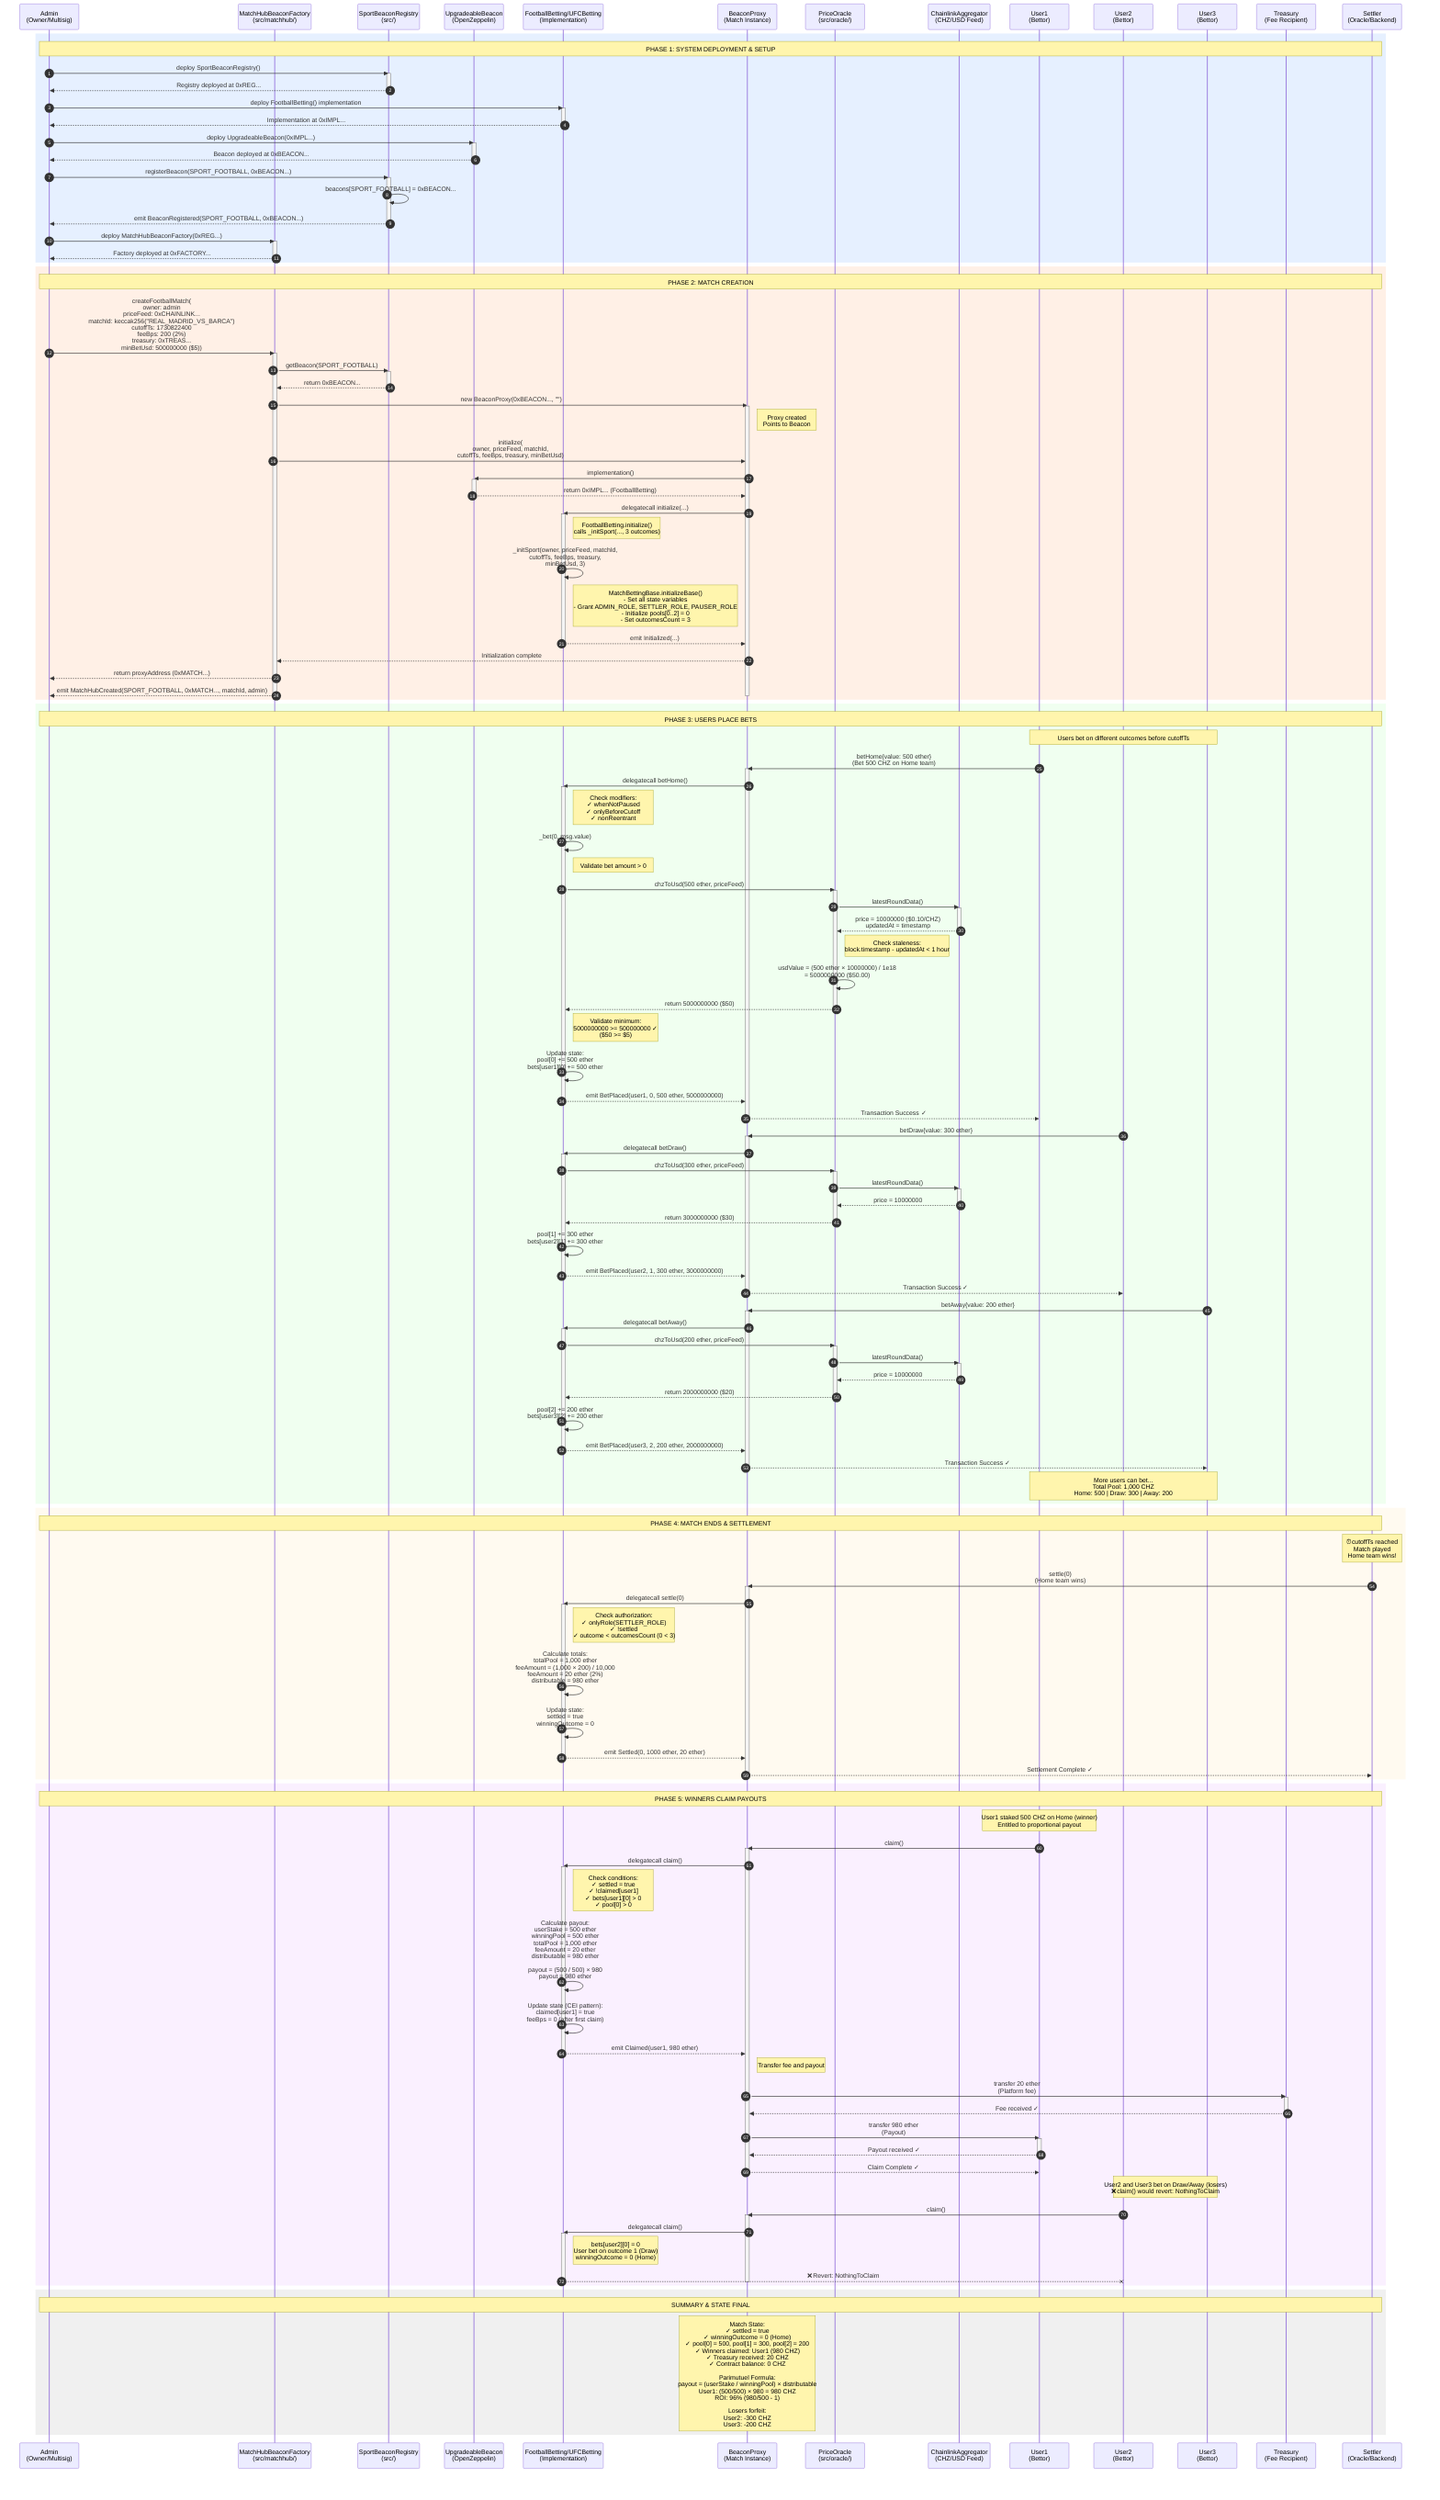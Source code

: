 %% ARCHITECTURE.mmd
%% Complete Betting System Flow - Sequence Diagram
%% Shows full lifecycle: Deployment → Match Creation → Betting → Settlement → Claims
%% Generated: 2025-10-31

sequenceDiagram
    autonumber
    
    participant Admin as Admin<br/>(Owner/Multisig)
    participant Factory as MatchHubBeaconFactory<br/>(src/matchhub/)
    participant Registry as SportBeaconRegistry<br/>(src/)
    participant Beacon as UpgradeableBeacon<br/>(OpenZeppelin)
    participant Impl as FootballBetting/UFCBetting<br/>(Implementation)
    participant Proxy as BeaconProxy<br/>(Match Instance)
    participant PriceOracle as PriceOracle<br/>(src/oracle/)
    participant Chainlink as ChainlinkAggregator<br/>(CHZ/USD Feed)
    participant User1 as User1<br/>(Bettor)
    participant User2 as User2<br/>(Bettor)
    participant User3 as User3<br/>(Bettor)
    participant Treasury as Treasury<br/>(Fee Recipient)
    participant Settler as Settler<br/>(Oracle/Backend)

    rect rgb(230, 240, 255)
        Note over Admin,Settler: PHASE 1: SYSTEM DEPLOYMENT & SETUP
        
        Admin->>Registry: deploy SportBeaconRegistry()
        activate Registry
        Registry-->>Admin: Registry deployed at 0xREG...
        deactivate Registry
        
        Admin->>Impl: deploy FootballBetting() implementation
        activate Impl
        Impl-->>Admin: Implementation at 0xIMPL...
        deactivate Impl
        
        Admin->>Beacon: deploy UpgradeableBeacon(0xIMPL...)
        activate Beacon
        Beacon-->>Admin: Beacon deployed at 0xBEACON...
        deactivate Beacon
        
        Admin->>Registry: registerBeacon(SPORT_FOOTBALL, 0xBEACON...)
        activate Registry
        Registry->>Registry: beacons[SPORT_FOOTBALL] = 0xBEACON...
        Registry-->>Admin: emit BeaconRegistered(SPORT_FOOTBALL, 0xBEACON...)
        deactivate Registry
        
        Admin->>Factory: deploy MatchHubBeaconFactory(0xREG...)
        activate Factory
        Factory-->>Admin: Factory deployed at 0xFACTORY...
        deactivate Factory
    end

    rect rgb(255, 240, 230)
        Note over Admin,Settler: PHASE 2: MATCH CREATION
        
        Admin->>Factory: createFootballMatch(<br/>owner: admin<br/>priceFeed: 0xCHAINLINK...<br/>matchId: keccak256("REAL_MADRID_VS_BARCA")<br/>cutoffTs: 1730822400<br/>feeBps: 200 (2%)<br/>treasury: 0xTREAS...<br/>minBetUsd: 500000000 ($5))
        activate Factory
        
        Factory->>Registry: getBeacon(SPORT_FOOTBALL)
        activate Registry
        Registry-->>Factory: return 0xBEACON...
        deactivate Registry
        
        Factory->>Proxy: new BeaconProxy(0xBEACON..., "")
        activate Proxy
        Note right of Proxy: Proxy created<br/>Points to Beacon
        
        Factory->>Proxy: initialize(<br/>owner, priceFeed, matchId,<br/>cutoffTs, feeBps, treasury, minBetUsd)
        
        Proxy->>Beacon: implementation()
        activate Beacon
        Beacon-->>Proxy: return 0xIMPL... (FootballBetting)
        deactivate Beacon
        
        Proxy->>Impl: delegatecall initialize(...)
        activate Impl
        
        Note right of Impl: FootballBetting.initialize()<br/>calls _initSport(..., 3 outcomes)
        
        Impl->>Impl: _initSport(owner, priceFeed, matchId,<br/>cutoffTs, feeBps, treasury,<br/>minBetUsd, 3)
        
        Note right of Impl: MatchBettingBase.initializeBase()<br/>- Set all state variables<br/>- Grant ADMIN_ROLE, SETTLER_ROLE, PAUSER_ROLE<br/>- Initialize pools[0..2] = 0<br/>- Set outcomesCount = 3
        
        Impl-->>Proxy: emit Initialized(...)
        deactivate Impl
        
        Proxy-->>Factory: Initialization complete
        Factory-->>Admin: return proxyAddress (0xMATCH...)
        Factory-->>Admin: emit MatchHubCreated(SPORT_FOOTBALL, 0xMATCH..., matchId, admin)
        deactivate Factory
        deactivate Proxy
    end

    rect rgb(240, 255, 240)
        Note over Admin,Settler: PHASE 3: USERS PLACE BETS
        
        Note over User1,User3: Users bet on different outcomes before cutoffTs
        
        User1->>Proxy: betHome{value: 500 ether}<br/>(Bet 500 CHZ on Home team)
        activate Proxy
        
        Proxy->>Impl: delegatecall betHome()
        activate Impl
        
        Note right of Impl: Check modifiers:<br/>✓ whenNotPaused<br/>✓ onlyBeforeCutoff<br/>✓ nonReentrant
        
        Impl->>Impl: _bet(0, msg.value)
        
        Note right of Impl: Validate bet amount > 0
        
        Impl->>PriceOracle: chzToUsd(500 ether, priceFeed)
        activate PriceOracle
        
        PriceOracle->>Chainlink: latestRoundData()
        activate Chainlink
        Chainlink-->>PriceOracle: price = 10000000 ($0.10/CHZ)<br/>updatedAt = timestamp
        deactivate Chainlink
        
        Note right of PriceOracle: Check staleness:<br/>block.timestamp - updatedAt < 1 hour
        
        PriceOracle->>PriceOracle: usdValue = (500 ether × 10000000) / 1e18<br/>= 5000000000 ($50.00)
        
        PriceOracle-->>Impl: return 5000000000 ($50)
        deactivate PriceOracle
        
        Note right of Impl: Validate minimum:<br/>5000000000 >= 500000000 ✓<br/>($50 >= $5)
        
        Impl->>Impl: Update state:<br/>pool[0] += 500 ether<br/>bets[user1][0] += 500 ether
        
        Impl-->>Proxy: emit BetPlaced(user1, 0, 500 ether, 5000000000)
        deactivate Impl
        
        Proxy-->>User1: Transaction Success ✓
        deactivate Proxy
        
        User2->>Proxy: betDraw{value: 300 ether}
        activate Proxy
        Proxy->>Impl: delegatecall betDraw()
        activate Impl
        Impl->>PriceOracle: chzToUsd(300 ether, priceFeed)
        activate PriceOracle
        PriceOracle->>Chainlink: latestRoundData()
        activate Chainlink
        Chainlink-->>PriceOracle: price = 10000000
        deactivate Chainlink
        PriceOracle-->>Impl: return 3000000000 ($30)
        deactivate PriceOracle
        Impl->>Impl: pool[1] += 300 ether<br/>bets[user2][1] += 300 ether
        Impl-->>Proxy: emit BetPlaced(user2, 1, 300 ether, 3000000000)
        deactivate Impl
        Proxy-->>User2: Transaction Success ✓
        deactivate Proxy
        
        User3->>Proxy: betAway{value: 200 ether}
        activate Proxy
        Proxy->>Impl: delegatecall betAway()
        activate Impl
        Impl->>PriceOracle: chzToUsd(200 ether, priceFeed)
        activate PriceOracle
        PriceOracle->>Chainlink: latestRoundData()
        activate Chainlink
        Chainlink-->>PriceOracle: price = 10000000
        deactivate Chainlink
        PriceOracle-->>Impl: return 2000000000 ($20)
        deactivate PriceOracle
        Impl->>Impl: pool[2] += 200 ether<br/>bets[user3][2] += 200 ether
        Impl-->>Proxy: emit BetPlaced(user3, 2, 200 ether, 2000000000)
        deactivate Impl
        Proxy-->>User3: Transaction Success ✓
        deactivate Proxy
        
        Note over User1,User3: More users can bet...<br/>Total Pool: 1,000 CHZ<br/>Home: 500 | Draw: 300 | Away: 200
    end

    rect rgb(255, 250, 240)
        Note over Admin,Settler: PHASE 4: MATCH ENDS & SETTLEMENT
        
        Note over Settler: ⏰ cutoffTs reached<br/>Match played<br/>Home team wins!
        
        Settler->>Proxy: settle(0)<br/>(Home team wins)
        activate Proxy
        
        Proxy->>Impl: delegatecall settle(0)
        activate Impl
        
        Note right of Impl: Check authorization:<br/>✓ onlyRole(SETTLER_ROLE)<br/>✓ !settled<br/>✓ outcome < outcomesCount (0 < 3)
        
        Impl->>Impl: Calculate totals:<br/>totalPool = 1,000 ether<br/>feeAmount = (1,000 × 200) / 10,000<br/>feeAmount = 20 ether (2%)<br/>distributable = 980 ether
        
        Impl->>Impl: Update state:<br/>settled = true<br/>winningOutcome = 0
        
        Impl-->>Proxy: emit Settled(0, 1000 ether, 20 ether)
        deactivate Impl
        
        Proxy-->>Settler: Settlement Complete ✓
        deactivate Proxy
    end

    rect rgb(250, 240, 255)
        Note over Admin,Settler: PHASE 5: WINNERS CLAIM PAYOUTS
        
        Note over User1: User1 staked 500 CHZ on Home (winner)<br/>Entitled to proportional payout
        
        User1->>Proxy: claim()
        activate Proxy
        
        Proxy->>Impl: delegatecall claim()
        activate Impl
        
        Note right of Impl: Check conditions:<br/>✓ settled = true<br/>✓ !claimed[user1]<br/>✓ bets[user1][0] > 0<br/>✓ pool[0] > 0
        
        Impl->>Impl: Calculate payout:<br/>userStake = 500 ether<br/>winningPool = 500 ether<br/>totalPool = 1,000 ether<br/>feeAmount = 20 ether<br/>distributable = 980 ether<br/><br/>payout = (500 / 500) × 980<br/>payout = 980 ether
        
        Impl->>Impl: Update state (CEI pattern):<br/>claimed[user1] = true<br/>feeBps = 0 (after first claim)
        
        Impl-->>Proxy: emit Claimed(user1, 980 ether)
        deactivate Impl
        
        Note right of Proxy: Transfer fee and payout
        
        Proxy->>Treasury: transfer 20 ether<br/>(Platform fee)
        activate Treasury
        Treasury-->>Proxy: Fee received ✓
        deactivate Treasury
        
        Proxy->>User1: transfer 980 ether<br/>(Payout)
        activate User1
        User1-->>Proxy: Payout received ✓
        deactivate User1
        
        Proxy-->>User1: Claim Complete ✓
        deactivate Proxy
        
        Note over User2,User3: User2 and User3 bet on Draw/Away (losers)<br/>❌ claim() would revert: NothingToClaim
        
        User2->>Proxy: claim()
        activate Proxy
        Proxy->>Impl: delegatecall claim()
        activate Impl
        Note right of Impl: bets[user2][0] = 0<br/>User bet on outcome 1 (Draw)<br/>winningOutcome = 0 (Home)
        Impl--XUser2: ❌ Revert: NothingToClaim
        deactivate Impl
        deactivate Proxy
    end

    rect rgb(240, 240, 240)
        Note over Admin,Settler: SUMMARY & STATE FINAL
        
        Note over Proxy: Match State:<br/>✓ settled = true<br/>✓ winningOutcome = 0 (Home)<br/>✓ pool[0] = 500, pool[1] = 300, pool[2] = 200<br/>✓ Winners claimed: User1 (980 CHZ)<br/>✓ Treasury received: 20 CHZ<br/>✓ Contract balance: 0 CHZ<br/><br/>Parimutuel Formula:<br/>payout = (userStake / winningPool) × distributable<br/>User1: (500/500) × 980 = 980 CHZ<br/>ROI: 96% (980/500 - 1)<br/><br/>Losers forfeit:<br/>User2: -300 CHZ<br/>User3: -200 CHZ
    end
